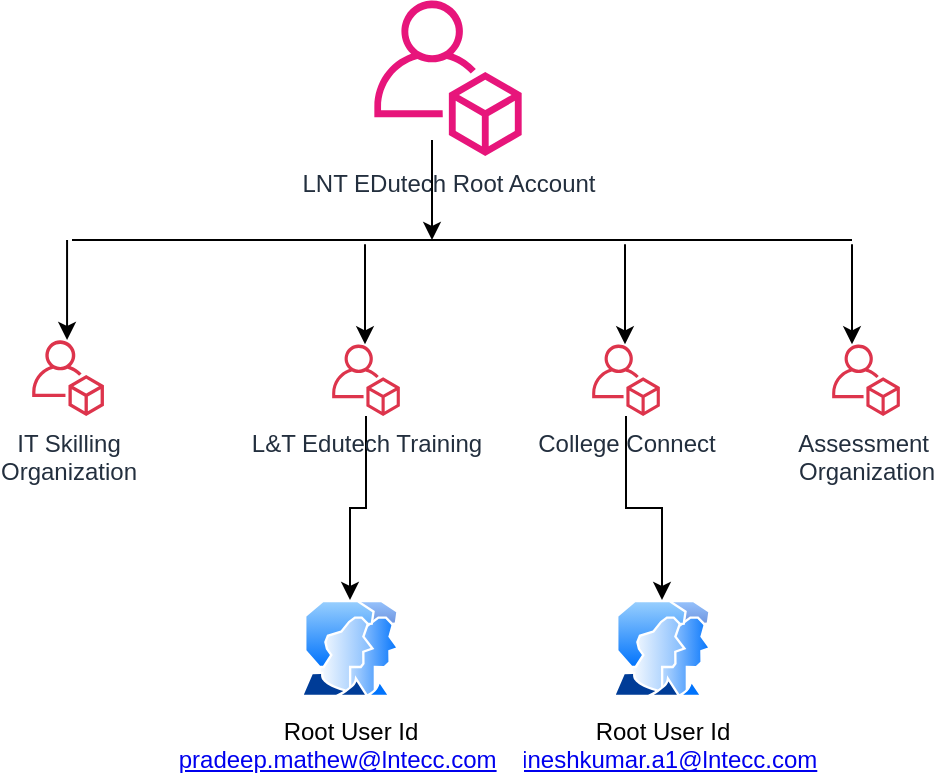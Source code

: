 <mxfile version="22.1.2" type="github">
  <diagram name="Page-1" id="zOCsRsPKrreupVHzDvtR">
    <mxGraphModel dx="880" dy="434" grid="1" gridSize="10" guides="1" tooltips="1" connect="1" arrows="1" fold="1" page="1" pageScale="1" pageWidth="850" pageHeight="1100" math="0" shadow="0">
      <root>
        <mxCell id="0" />
        <mxCell id="1" parent="0" />
        <mxCell id="DFAubaFJrlPouzBN_8Al-1" value="LNT EDutech Root Account" style="sketch=0;outlineConnect=0;fontColor=#232F3E;gradientColor=none;fillColor=#E7157B;strokeColor=none;dashed=0;verticalLabelPosition=bottom;verticalAlign=top;align=center;html=1;fontSize=12;fontStyle=0;aspect=fixed;pointerEvents=1;shape=mxgraph.aws4.organizations_account;" parent="1" vertex="1">
          <mxGeometry x="351" y="10" width="74" height="78" as="geometry" />
        </mxCell>
        <mxCell id="DFAubaFJrlPouzBN_8Al-2" value="IT Skilling&lt;br&gt;Organization" style="sketch=0;outlineConnect=0;fontColor=#232F3E;gradientColor=none;fillColor=#DD344C;strokeColor=none;dashed=0;verticalLabelPosition=bottom;verticalAlign=top;align=center;html=1;fontSize=12;fontStyle=0;aspect=fixed;pointerEvents=1;shape=mxgraph.aws4.organizations_account;" parent="1" vertex="1">
          <mxGeometry x="180" y="180" width="36.05" height="38" as="geometry" />
        </mxCell>
        <mxCell id="e0AQTAvBShuOjsl1TsQa-5" value="" style="edgeStyle=orthogonalEdgeStyle;rounded=0;orthogonalLoop=1;jettySize=auto;html=1;" edge="1" parent="1" source="DFAubaFJrlPouzBN_8Al-3" target="e0AQTAvBShuOjsl1TsQa-3">
          <mxGeometry relative="1" as="geometry" />
        </mxCell>
        <mxCell id="DFAubaFJrlPouzBN_8Al-3" value="L&amp;amp;T Edutech Training" style="sketch=0;outlineConnect=0;fontColor=#232F3E;gradientColor=none;fillColor=#DD344C;strokeColor=none;dashed=0;verticalLabelPosition=bottom;verticalAlign=top;align=center;html=1;fontSize=12;fontStyle=0;aspect=fixed;pointerEvents=1;shape=mxgraph.aws4.organizations_account;" parent="1" vertex="1">
          <mxGeometry x="330" y="182.16" width="34" height="35.84" as="geometry" />
        </mxCell>
        <mxCell id="e0AQTAvBShuOjsl1TsQa-2" style="edgeStyle=orthogonalEdgeStyle;rounded=0;orthogonalLoop=1;jettySize=auto;html=1;" edge="1" parent="1" source="DFAubaFJrlPouzBN_8Al-4" target="e0AQTAvBShuOjsl1TsQa-1">
          <mxGeometry relative="1" as="geometry" />
        </mxCell>
        <mxCell id="DFAubaFJrlPouzBN_8Al-4" value="College Connect&lt;br&gt;" style="sketch=0;outlineConnect=0;fontColor=#232F3E;gradientColor=none;fillColor=#DD344C;strokeColor=none;dashed=0;verticalLabelPosition=bottom;verticalAlign=top;align=center;html=1;fontSize=12;fontStyle=0;aspect=fixed;pointerEvents=1;shape=mxgraph.aws4.organizations_account;" parent="1" vertex="1">
          <mxGeometry x="460" y="182.16" width="34" height="35.84" as="geometry" />
        </mxCell>
        <mxCell id="DFAubaFJrlPouzBN_8Al-5" value="Assessment&amp;nbsp;&lt;br&gt;Organization" style="sketch=0;outlineConnect=0;fontColor=#232F3E;gradientColor=none;fillColor=#DD344C;strokeColor=none;dashed=0;verticalLabelPosition=bottom;verticalAlign=top;align=center;html=1;fontSize=12;fontStyle=0;aspect=fixed;pointerEvents=1;shape=mxgraph.aws4.organizations_account;" parent="1" vertex="1">
          <mxGeometry x="580" y="182.16" width="34" height="35.84" as="geometry" />
        </mxCell>
        <mxCell id="DFAubaFJrlPouzBN_8Al-8" value="" style="endArrow=none;html=1;rounded=0;" parent="1" edge="1">
          <mxGeometry width="50" height="50" relative="1" as="geometry">
            <mxPoint x="200" y="130" as="sourcePoint" />
            <mxPoint x="590" y="130" as="targetPoint" />
            <Array as="points">
              <mxPoint x="390" y="130" />
            </Array>
          </mxGeometry>
        </mxCell>
        <mxCell id="DFAubaFJrlPouzBN_8Al-9" value="" style="endArrow=classic;html=1;rounded=0;" parent="1" edge="1">
          <mxGeometry width="50" height="50" relative="1" as="geometry">
            <mxPoint x="197.53" y="130" as="sourcePoint" />
            <mxPoint x="197.53" y="180" as="targetPoint" />
          </mxGeometry>
        </mxCell>
        <mxCell id="DFAubaFJrlPouzBN_8Al-10" value="" style="endArrow=classic;html=1;rounded=0;" parent="1" edge="1">
          <mxGeometry width="50" height="50" relative="1" as="geometry">
            <mxPoint x="590" y="132.16" as="sourcePoint" />
            <mxPoint x="590" y="182.16" as="targetPoint" />
          </mxGeometry>
        </mxCell>
        <mxCell id="DFAubaFJrlPouzBN_8Al-11" value="" style="endArrow=classic;html=1;rounded=0;" parent="1" edge="1">
          <mxGeometry width="50" height="50" relative="1" as="geometry">
            <mxPoint x="346.5" y="132.16" as="sourcePoint" />
            <mxPoint x="346.5" y="182.16" as="targetPoint" />
          </mxGeometry>
        </mxCell>
        <mxCell id="DFAubaFJrlPouzBN_8Al-12" value="" style="endArrow=classic;html=1;rounded=0;" parent="1" edge="1">
          <mxGeometry width="50" height="50" relative="1" as="geometry">
            <mxPoint x="476.5" y="132.16" as="sourcePoint" />
            <mxPoint x="476.5" y="182.16" as="targetPoint" />
          </mxGeometry>
        </mxCell>
        <mxCell id="DFAubaFJrlPouzBN_8Al-13" value="" style="endArrow=classic;html=1;rounded=0;" parent="1" edge="1">
          <mxGeometry width="50" height="50" relative="1" as="geometry">
            <mxPoint x="380" y="80" as="sourcePoint" />
            <mxPoint x="380" y="130" as="targetPoint" />
          </mxGeometry>
        </mxCell>
        <mxCell id="e0AQTAvBShuOjsl1TsQa-1" value="Root User Id&lt;br&gt;&lt;a href=&quot;mailto:dineshkumar.a1@lntecc.com&quot;&gt;dineshkumar.a1@lntecc.com&lt;/a&gt;" style="image;aspect=fixed;perimeter=ellipsePerimeter;html=1;align=center;shadow=0;dashed=0;spacingTop=3;image=img/lib/active_directory/user_accounts.svg;" vertex="1" parent="1">
          <mxGeometry x="470" y="310" width="50" height="48.5" as="geometry" />
        </mxCell>
        <mxCell id="e0AQTAvBShuOjsl1TsQa-3" value="Root User Id&lt;br&gt;&lt;a href=&quot;mailto:pradeep.mathew@lntecc.com&quot;&gt;pradeep.mathew@lntecc.com&lt;/a&gt;&amp;nbsp; &amp;nbsp;&amp;nbsp;" style="image;aspect=fixed;perimeter=ellipsePerimeter;html=1;align=center;shadow=0;dashed=0;spacingTop=3;image=img/lib/active_directory/user_accounts.svg;" vertex="1" parent="1">
          <mxGeometry x="314" y="310" width="50" height="48.5" as="geometry" />
        </mxCell>
      </root>
    </mxGraphModel>
  </diagram>
</mxfile>
